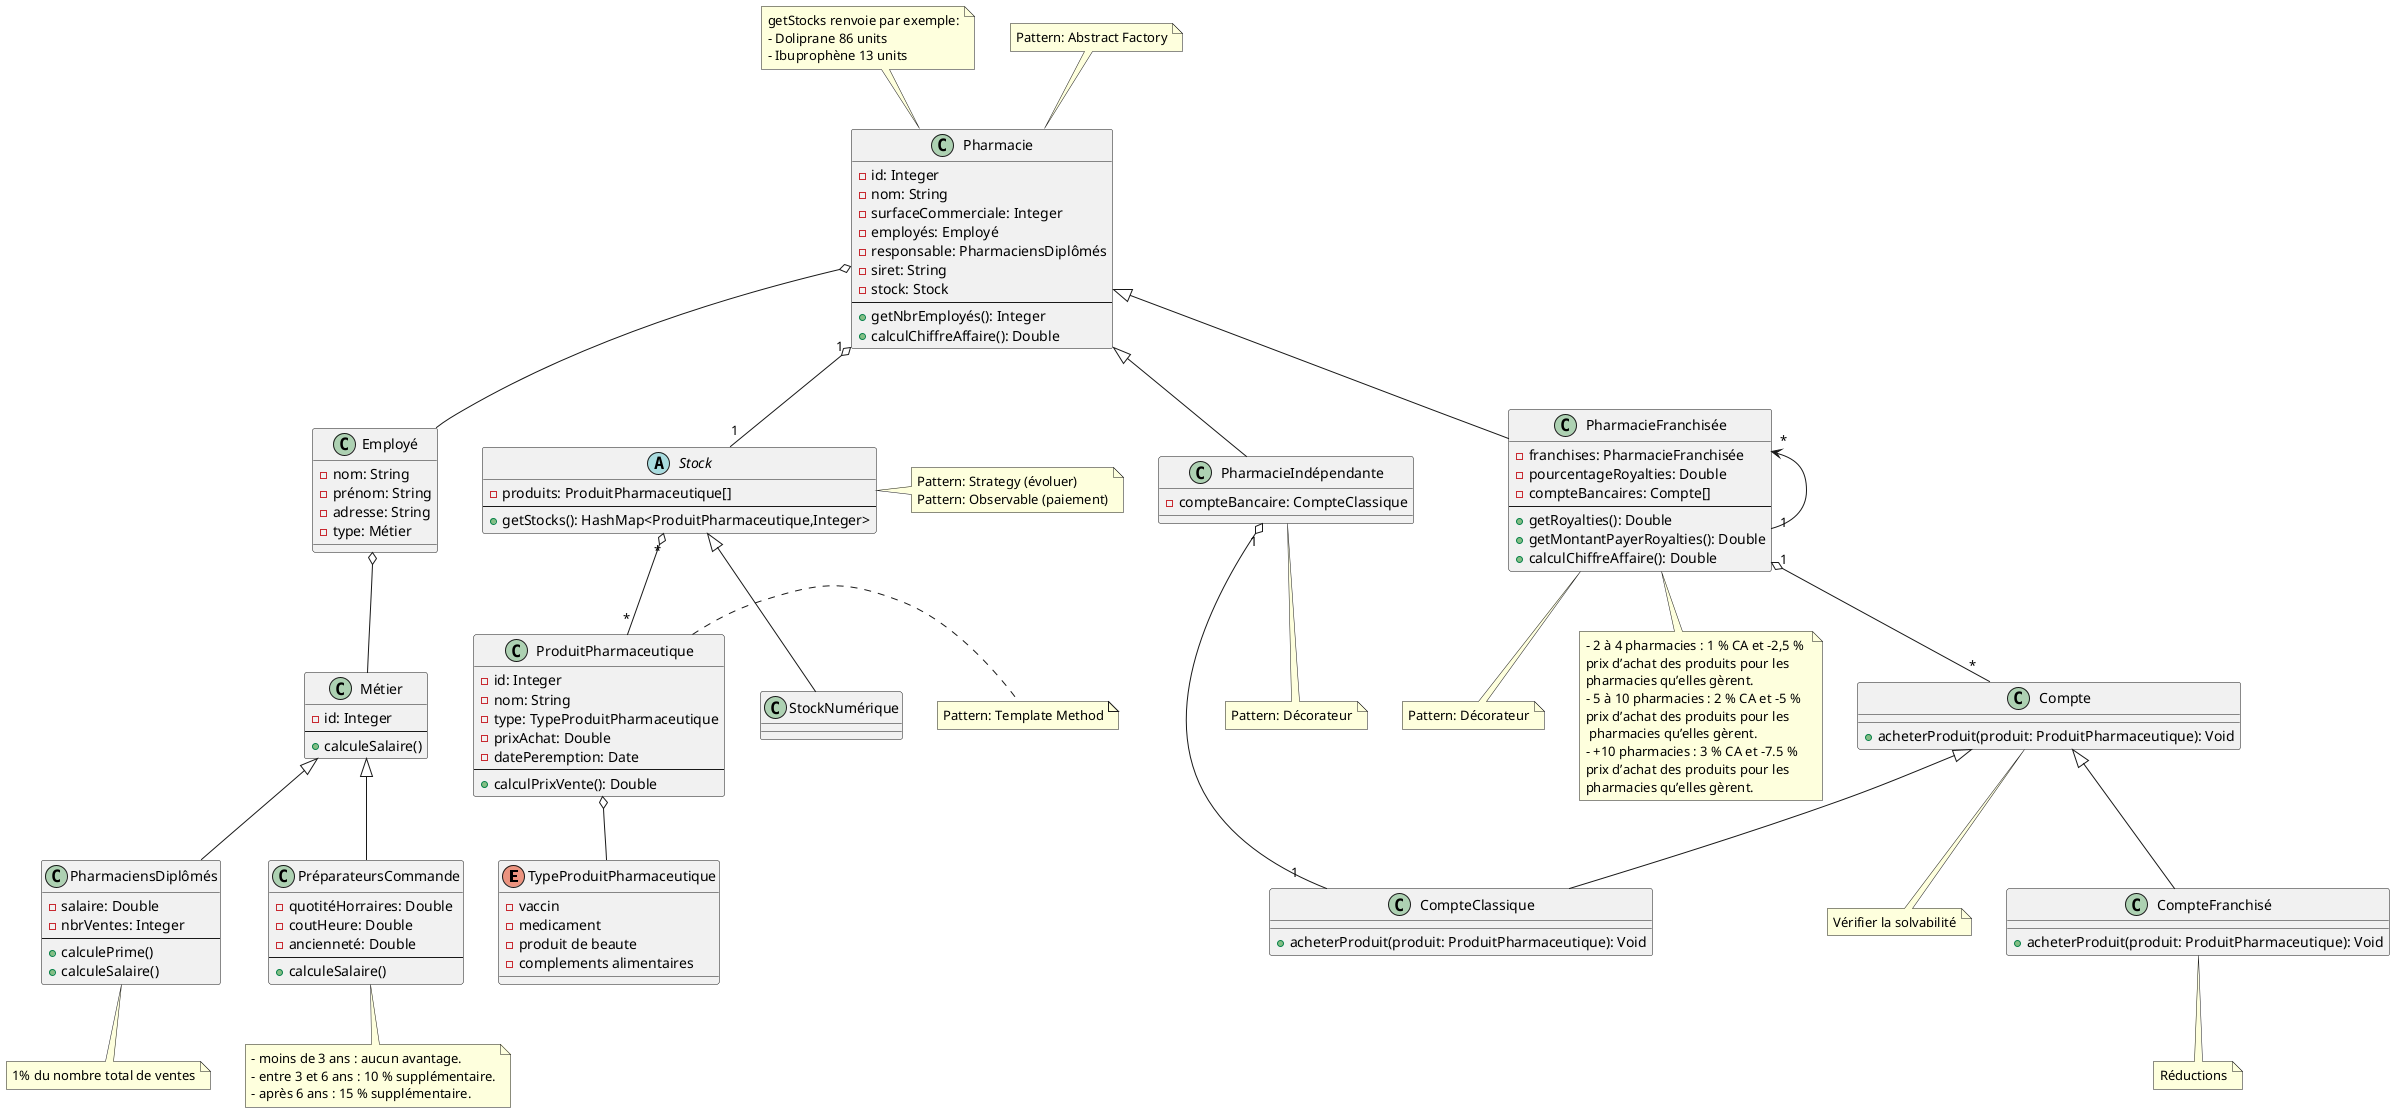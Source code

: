 @startuml Overview

Enum TypeProduitPharmaceutique {
    - vaccin
    - medicament
    - produit de beaute
    - complements alimentaires
}

class Pharmacie {
    - id: Integer
    - nom: String
    - surfaceCommerciale: Integer
    - employés: Employé
    - responsable: PharmaciensDiplômés
    - siret: String
    - stock: Stock
    ---
    + getNbrEmployés(): Integer
    + calculChiffreAffaire(): Double
}
Pharmacie "1" o-- "1" Stock
note top of Pharmacie
getStocks renvoie par exemple:
- Doliprane 86 units
- Ibuprophène 13 units
end note
note top of Pharmacie
Pattern: Abstract Factory
end note

class PharmacieIndépendante {
    - compteBancaire: CompteClassique
}
note bottom of PharmacieIndépendante
Pattern: Décorateur
end note
Pharmacie <|-- PharmacieIndépendante
PharmacieIndépendante "1" o-- "1" CompteClassique

class PharmacieFranchisée {
    - franchises: PharmacieFranchisée
    - pourcentageRoyalties: Double
    - compteBancaires: Compte[]
    ---
    + getRoyalties(): Double
    + getMontantPayerRoyalties(): Double
    + calculChiffreAffaire(): Double
}
Pharmacie <|-- PharmacieFranchisée
PharmacieFranchisée "*" <-- "1" PharmacieFranchisée
PharmacieFranchisée "1" o-- "*" Compte
note bottom of PharmacieFranchisée
Pattern: Décorateur
end note
note bottom of PharmacieFranchisée
- 2 à 4 pharmacies : 1 % CA et -2,5 % 
prix d’achat des produits pour les 
pharmacies qu’elles gèrent.
- 5 à 10 pharmacies : 2 % CA et -5 % 
prix d’achat des produits pour les
 pharmacies qu’elles gèrent.
- +10 pharmacies : 3 % CA et -7.5 % 
prix d’achat des produits pour les 
pharmacies qu’elles gèrent.
end note

' #LightSteelBlue
class ProduitPharmaceutique {
    - id: Integer
    - nom: String
    - type: TypeProduitPharmaceutique
    - prixAchat: Double
    - datePeremption: Date
    ---
    + calculPrixVente(): Double
}
note right of ProduitPharmaceutique
Pattern: Template Method
end note
ProduitPharmaceutique o-- TypeProduitPharmaceutique

class Employé {
    - nom: String
    - prénom: String
    - adresse: String
    - type: Métier
}
Pharmacie o-- Employé
Employé o-- Métier

Class Métier {
    - id: Integer
    ---
    + calculeSalaire()
}

class PharmaciensDiplômés {
    - salaire: Double
    - nbrVentes: Integer
    ---
    + calculePrime()
    + calculeSalaire()
}
note bottom of PharmaciensDiplômés
1% du nombre total de ventes
end note
Métier <|-- PharmaciensDiplômés

class PréparateursCommande {
    - quotitéHorraires: Double
    - coutHeure: Double
    - ancienneté: Double
    ---
    + calculeSalaire()
}
note bottom of PréparateursCommande
- moins de 3 ans : aucun avantage.
- entre 3 et 6 ans : 10 % supplémentaire.
- après 6 ans : 15 % supplémentaire. 
end note
Métier <|-- PréparateursCommande

class Compte {
    + acheterProduit(produit: ProduitPharmaceutique): Void
}
note bottom of Compte
Vérifier la solvabilité
end note

class CompteClassique {
    + acheterProduit(produit: ProduitPharmaceutique): Void    
}
Compte <|-- CompteClassique

class CompteFranchisé {
    + acheterProduit(produit: ProduitPharmaceutique): Void
}
note bottom of CompteFranchisé
Réductions
end note
Compte <|-- CompteFranchisé

abstract class Stock {
    - produits: ProduitPharmaceutique[]
    ---
    + getStocks(): HashMap<ProduitPharmaceutique,Integer>
}
note left of Stock
Pattern: Strategy (évoluer)
Pattern: Observable (paiement)
end note
Stock "*" o-- "*" ProduitPharmaceutique

class StockNumérique {

}
Stock <|-- StockNumérique

@enduml